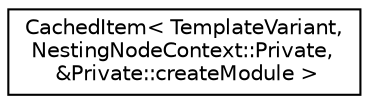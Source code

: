 digraph "Graphical Class Hierarchy"
{
 // LATEX_PDF_SIZE
  edge [fontname="Helvetica",fontsize="10",labelfontname="Helvetica",labelfontsize="10"];
  node [fontname="Helvetica",fontsize="10",shape=record];
  rankdir="LR";
  Node0 [label="CachedItem\< TemplateVariant,\l NestingNodeContext::Private,\l &Private::createModule \>",height=0.2,width=0.4,color="black", fillcolor="white", style="filled",URL="$classCachedItem.html",tooltip=" "];
}
